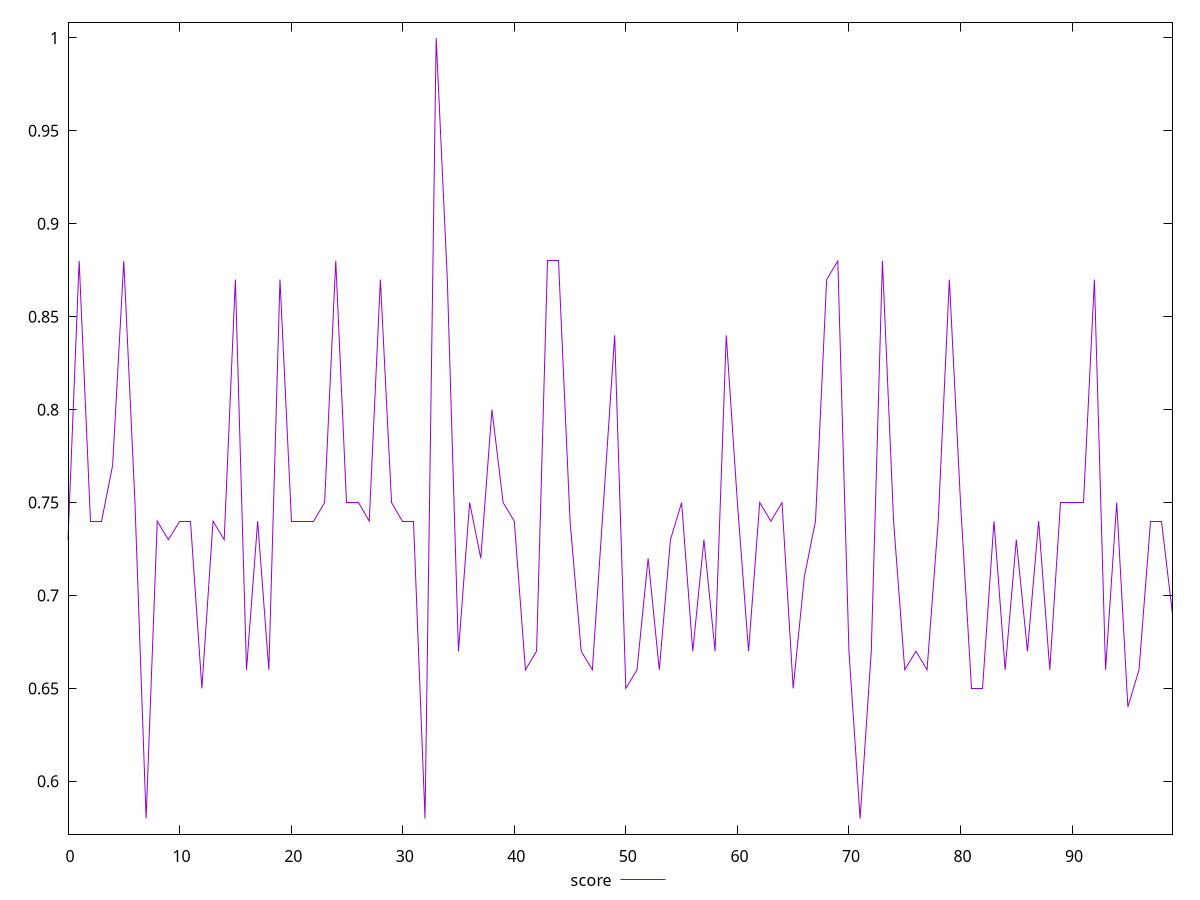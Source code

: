 reset

$score <<EOF
0 0.73
1 0.88
2 0.74
3 0.74
4 0.77
5 0.88
6 0.75
7 0.58
8 0.74
9 0.73
10 0.74
11 0.74
12 0.65
13 0.74
14 0.73
15 0.87
16 0.66
17 0.74
18 0.66
19 0.87
20 0.74
21 0.74
22 0.74
23 0.75
24 0.88
25 0.75
26 0.75
27 0.74
28 0.87
29 0.75
30 0.74
31 0.74
32 0.58
33 1
34 0.87
35 0.67
36 0.75
37 0.72
38 0.8
39 0.75
40 0.74
41 0.66
42 0.67
43 0.88
44 0.88
45 0.74
46 0.67
47 0.66
48 0.75
49 0.84
50 0.65
51 0.66
52 0.72
53 0.66
54 0.73
55 0.75
56 0.67
57 0.73
58 0.67
59 0.84
60 0.75
61 0.67
62 0.75
63 0.74
64 0.75
65 0.65
66 0.71
67 0.74
68 0.87
69 0.88
70 0.67
71 0.58
72 0.67
73 0.88
74 0.74
75 0.66
76 0.67
77 0.66
78 0.74
79 0.87
80 0.75
81 0.65
82 0.65
83 0.74
84 0.66
85 0.73
86 0.67
87 0.74
88 0.66
89 0.75
90 0.75
91 0.75
92 0.87
93 0.66
94 0.75
95 0.64
96 0.66
97 0.74
98 0.74
99 0.69
EOF

set key outside below
set xrange [0:99]
set yrange [0.5716:1.0084]
set trange [0.5716:1.0084]
set terminal svg size 640, 500 enhanced background rgb 'white'
set output "report_00013_2021-02-09T12-04-24.940Z/uses-webp-images/samples/pages+cached/score/values.svg"

plot $score title "score" with line

reset
